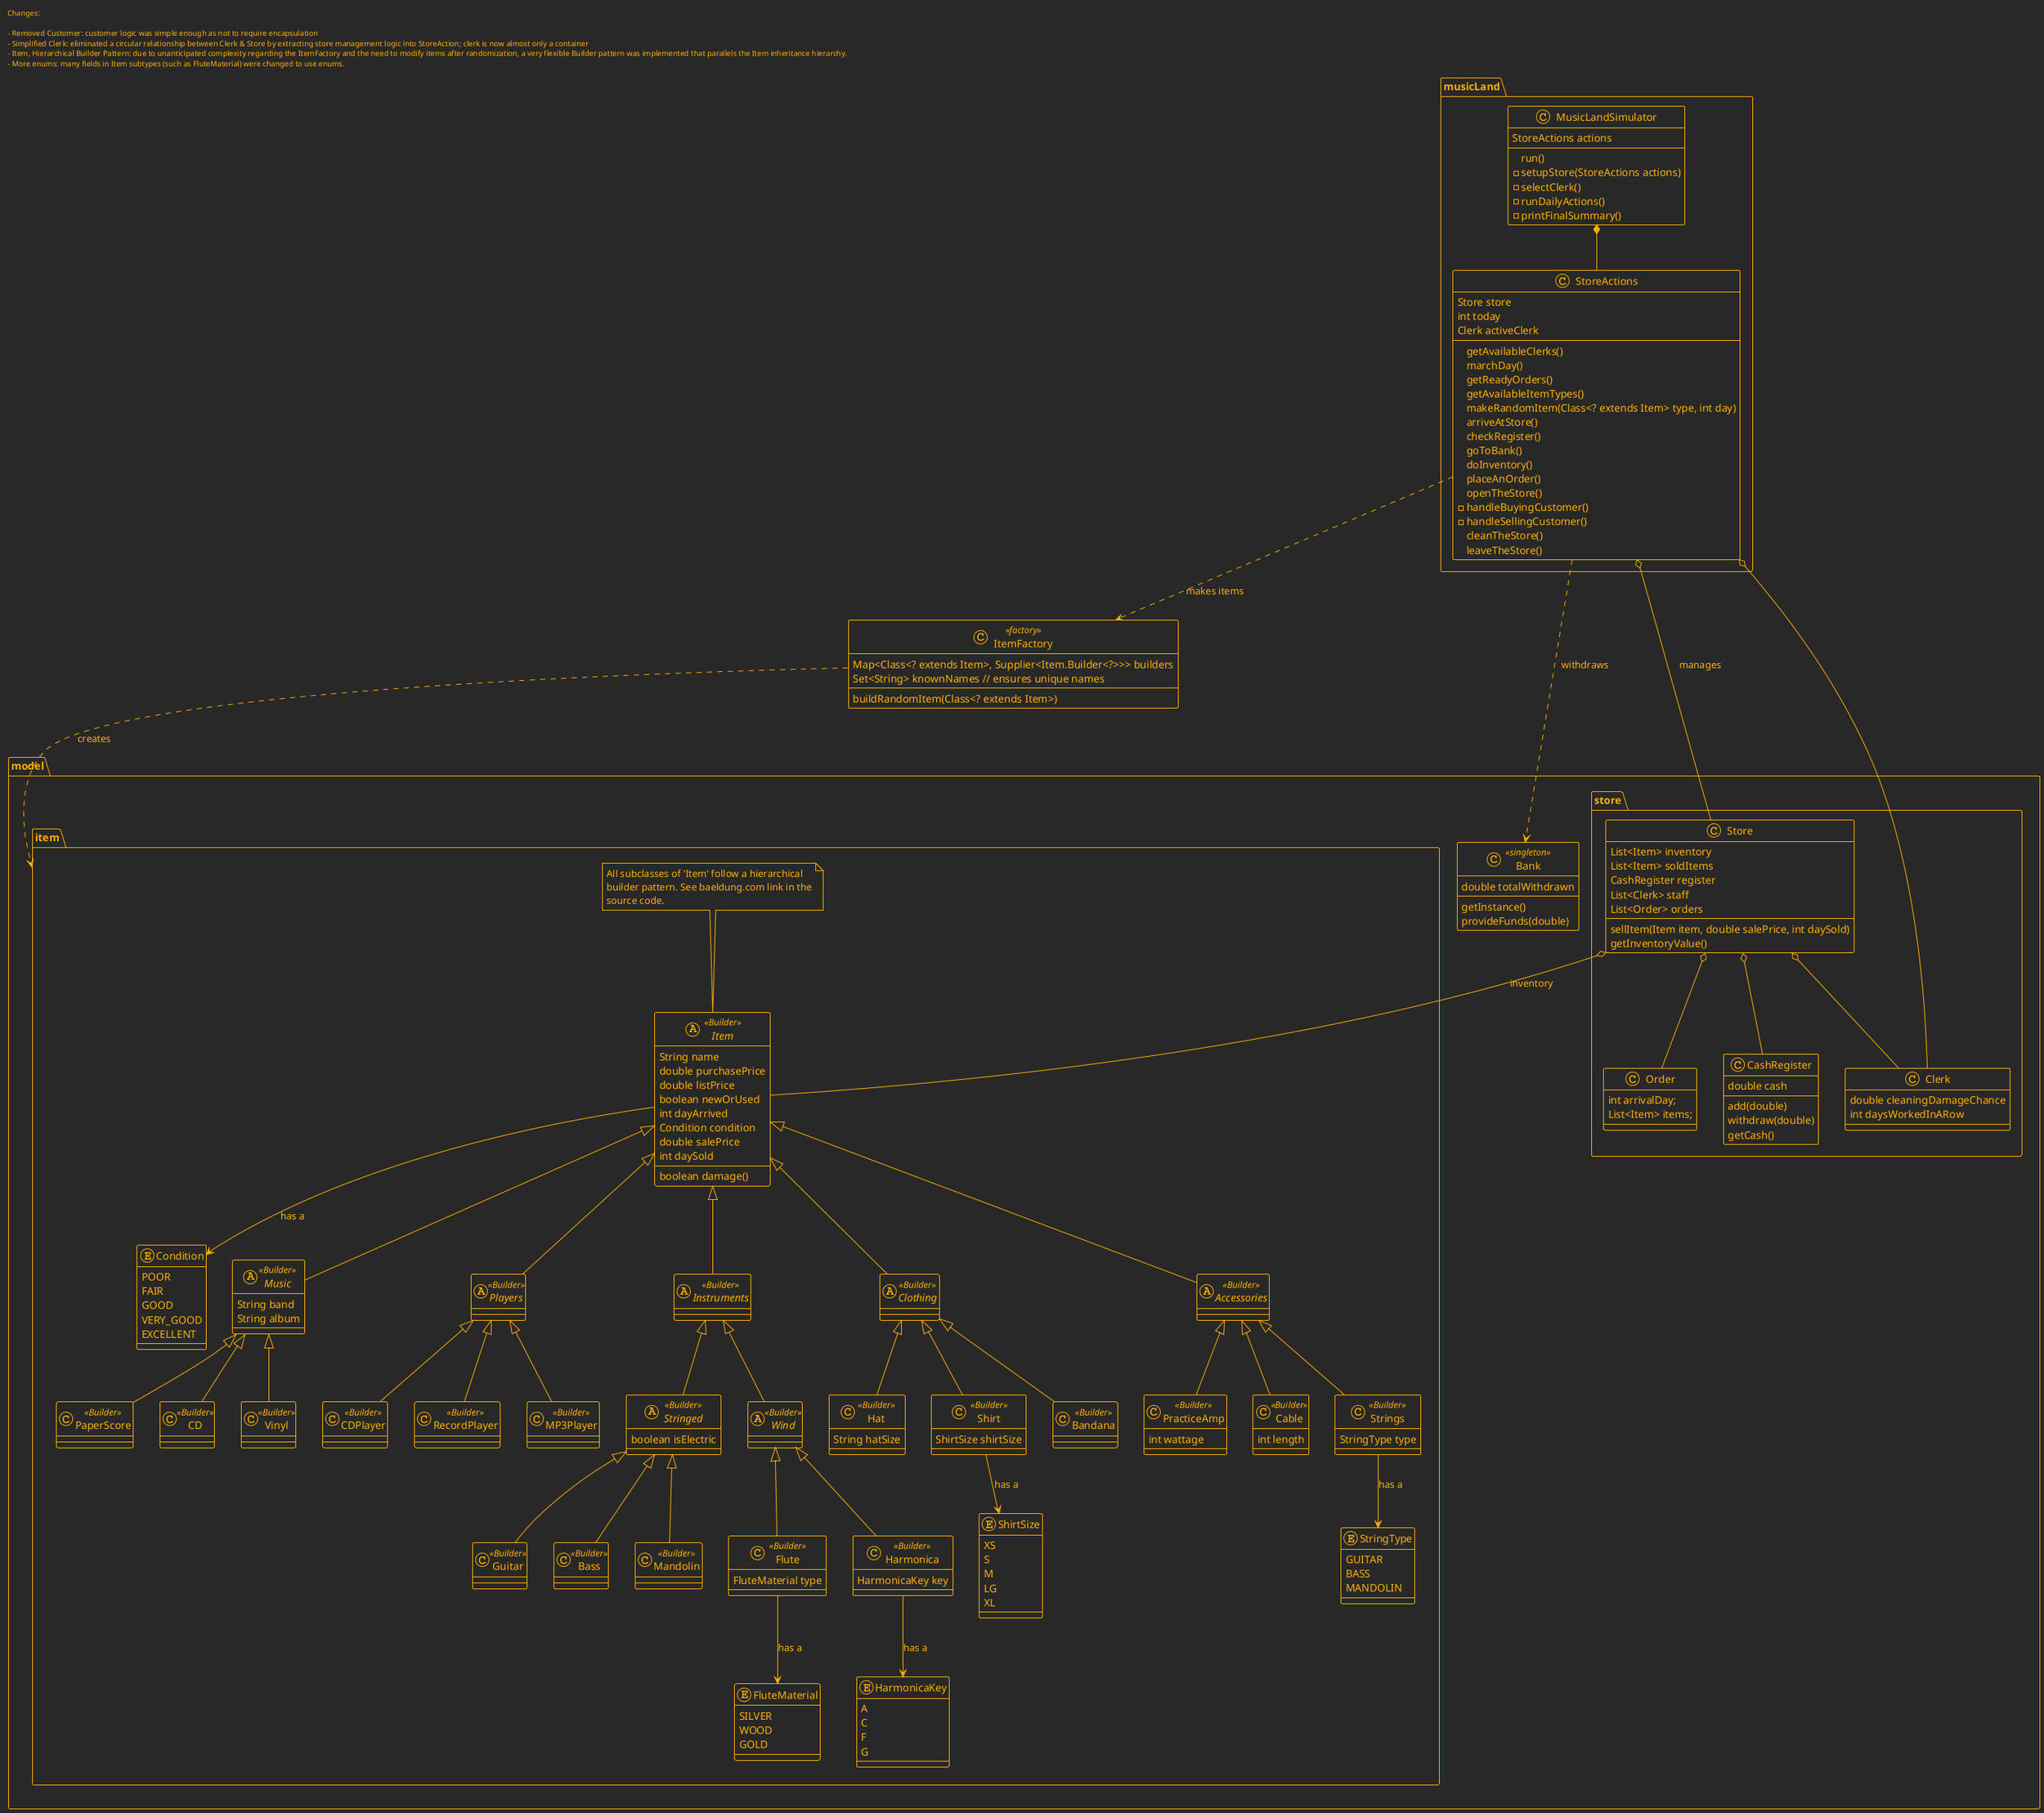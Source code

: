 @startuml

!theme crt-amber

<style>
header {
  HorizontalAlignment left
}
</style>

header
Changes:

- Removed Customer: customer logic was simple enough as not to require encapsulation
- Simplified Clerk: eliminated a circular relationship between Clerk & Store by extracting store management logic into StoreAction; clerk is now almost only a container
- Item, Hierarchical Builder Pattern: due to unanticipated complexity regarding the ItemFactory and the need to modify items after randomization, a very flexible Builder pattern was implemented that parallels the Item inheritance hierarchy.
- More enums: many fields in Item subtypes (such as FluteMaterial) were changed to use enums.
endheader

package "model" {

  package "item" {
    enum Condition {
      POOR
      FAIR
      GOOD
      VERY_GOOD
      EXCELLENT
    }

    abstract class Item <<Builder>> {
      String name
      double purchasePrice
      double listPrice
      boolean newOrUsed
      int dayArrived
      Condition condition
      double salePrice
      int daySold
      boolean damage()
    }

    note top
      All subclasses of 'Item' follow a hierarchical
      builder pattern. See baeldung.com link in the
      source code.
    end note


    abstract class Music <<Builder>> extends Item {
String band
      String album
    }
    class PaperScore <<Builder>> extends Music {}
    class CD <<Builder>> extends Music {}
    class Vinyl <<Builder>> extends Music {}

    abstract class Players <<Builder>> extends Item {}
    class CDPlayer <<Builder>> extends Players {}
    class RecordPlayer <<Builder>> extends Players {}
    class MP3Player <<Builder>> extends Players {}

    abstract class Instruments <<Builder>> extends Item {}
    abstract class Stringed <<Builder>> extends Instruments {
      boolean isElectric
    }
    class Guitar <<Builder>> extends Stringed {}
    class Bass <<Builder>> extends Stringed {}
    class Mandolin <<Builder>> extends Stringed {}

    abstract class Wind <<Builder>> extends Instruments {}
    class Flute <<Builder>> extends Wind {
      FluteMaterial type
    }

    enum FluteMaterial {
      SILVER
      WOOD
      GOLD
    }

    Flute --> FluteMaterial: has a

    class Harmonica <<Builder>> extends Wind {
      HarmonicaKey key
    }

    enum HarmonicaKey {
      A
      C
      F
      G
    }

    Harmonica --> HarmonicaKey: has a

    abstract class Clothing <<Builder>> extends Item {}
    class Hat <<Builder>> extends Clothing {
      String hatSize
    }
    class Shirt <<Builder>> extends Clothing {
      ShirtSize shirtSize
    }

    enum ShirtSize {
      XS
      S
      M
      LG
      XL
    }

    Shirt --> ShirtSize : has a
    class Bandana <<Builder>> extends Clothing {}

    abstract class Accessories <<Builder>> extends Item {}
    class PracticeAmp <<Builder>> extends Accessories {
      int wattage
    }
    class Cable <<Builder>> extends Accessories {
      int length
    }
    class Strings <<Builder>> extends Accessories {
      StringType type
    }

    enum StringType {
      GUITAR
      BASS
      MANDOLIN
    }

    Strings --> StringType: has a
  }

  package "store" {
    class Order {
      int arrivalDay;
      List<Item> items;
    }

    class Store {
      List<Item> inventory
      List<Item> soldItems
      CashRegister register
      List<Clerk> staff
      List<Order> orders
      sellItem(Item item, double salePrice, int daySold)
      getInventoryValue()
    }
    Store o-- Order

    class CashRegister {
      double cash
      add(double)
      withdraw(double)
      getCash()
    }

    class Clerk {
      double cleaningDamageChance
      int daysWorkedInARow
    }
  }

  class Bank <<singleton>> {
    double totalWithdrawn
    getInstance()
    provideFunds(double)
  }

}

class ItemFactory <<factory>> {
  Map<Class<? extends Item>, Supplier<Item.Builder<?>>> builders
  Set<String> knownNames // ensures unique names
  buildRandomItem(Class<? extends Item>)
}

package musicLand {

  class StoreActions {
    Store store
    int today
    Clerk activeClerk

    getAvailableClerks()
    marchDay()
    getReadyOrders()
    getAvailableItemTypes()
    makeRandomItem(Class<? extends Item> type, int day)
    arriveAtStore()
    checkRegister()
    goToBank()
    doInventory()
    placeAnOrder()
    openTheStore()
    -handleBuyingCustomer()
    -handleSellingCustomer()
    cleanTheStore()
    leaveTheStore()
  }
  StoreActions o-- Store : manages
  StoreActions o-- Clerk
  StoreActions ..> Bank : withdraws
  StoreActions ..> ItemFactory : makes items

  class MusicLandSimulator {
    StoreActions actions
    run()
    -setupStore(StoreActions actions)
    -selectClerk()
    -runDailyActions()
    -printFinalSummary()
  }
  MusicLandSimulator *-- StoreActions
}

' Relationships
Store o-- CashRegister
Store o-- Item : inventory
Store o-- Clerk
Item --> Condition : has a

ItemFactory ..> item : creates
@enduml

